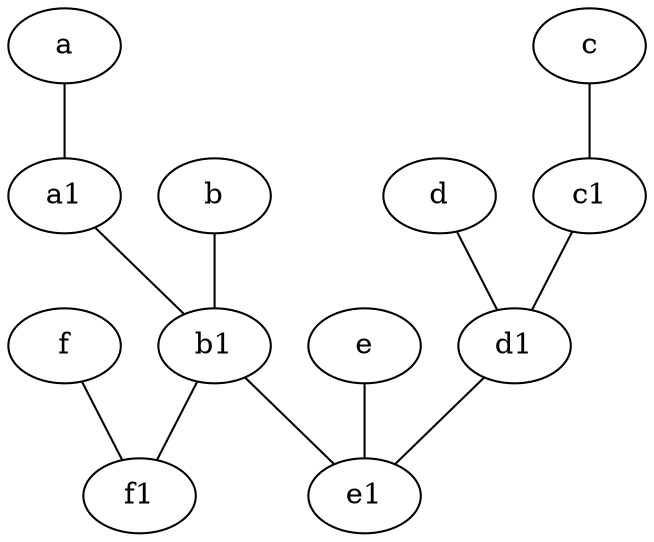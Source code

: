 graph {
	node [labelfontsize=50]
	c1 [labelfontsize=50 pos="4.5,3!"]
	e1 [labelfontsize=50 pos="7,7!"]
	d1 [labelfontsize=50 pos="3,5!"]
	b1 [labelfontsize=50 pos="9,4!"]
	f1 [labelfontsize=50 pos="3,8!"]
	a1 [labelfontsize=50 pos="8,3!"]
	e [labelfontsize=50 pos="7,9!"]
	c -- c1
	b -- b1
	a -- a1
	e -- e1
	c1 -- d1
	d -- d1
	a1 -- b1
	d1 -- e1
	b1 -- e1
	f -- f1
	b1 -- f1
}
